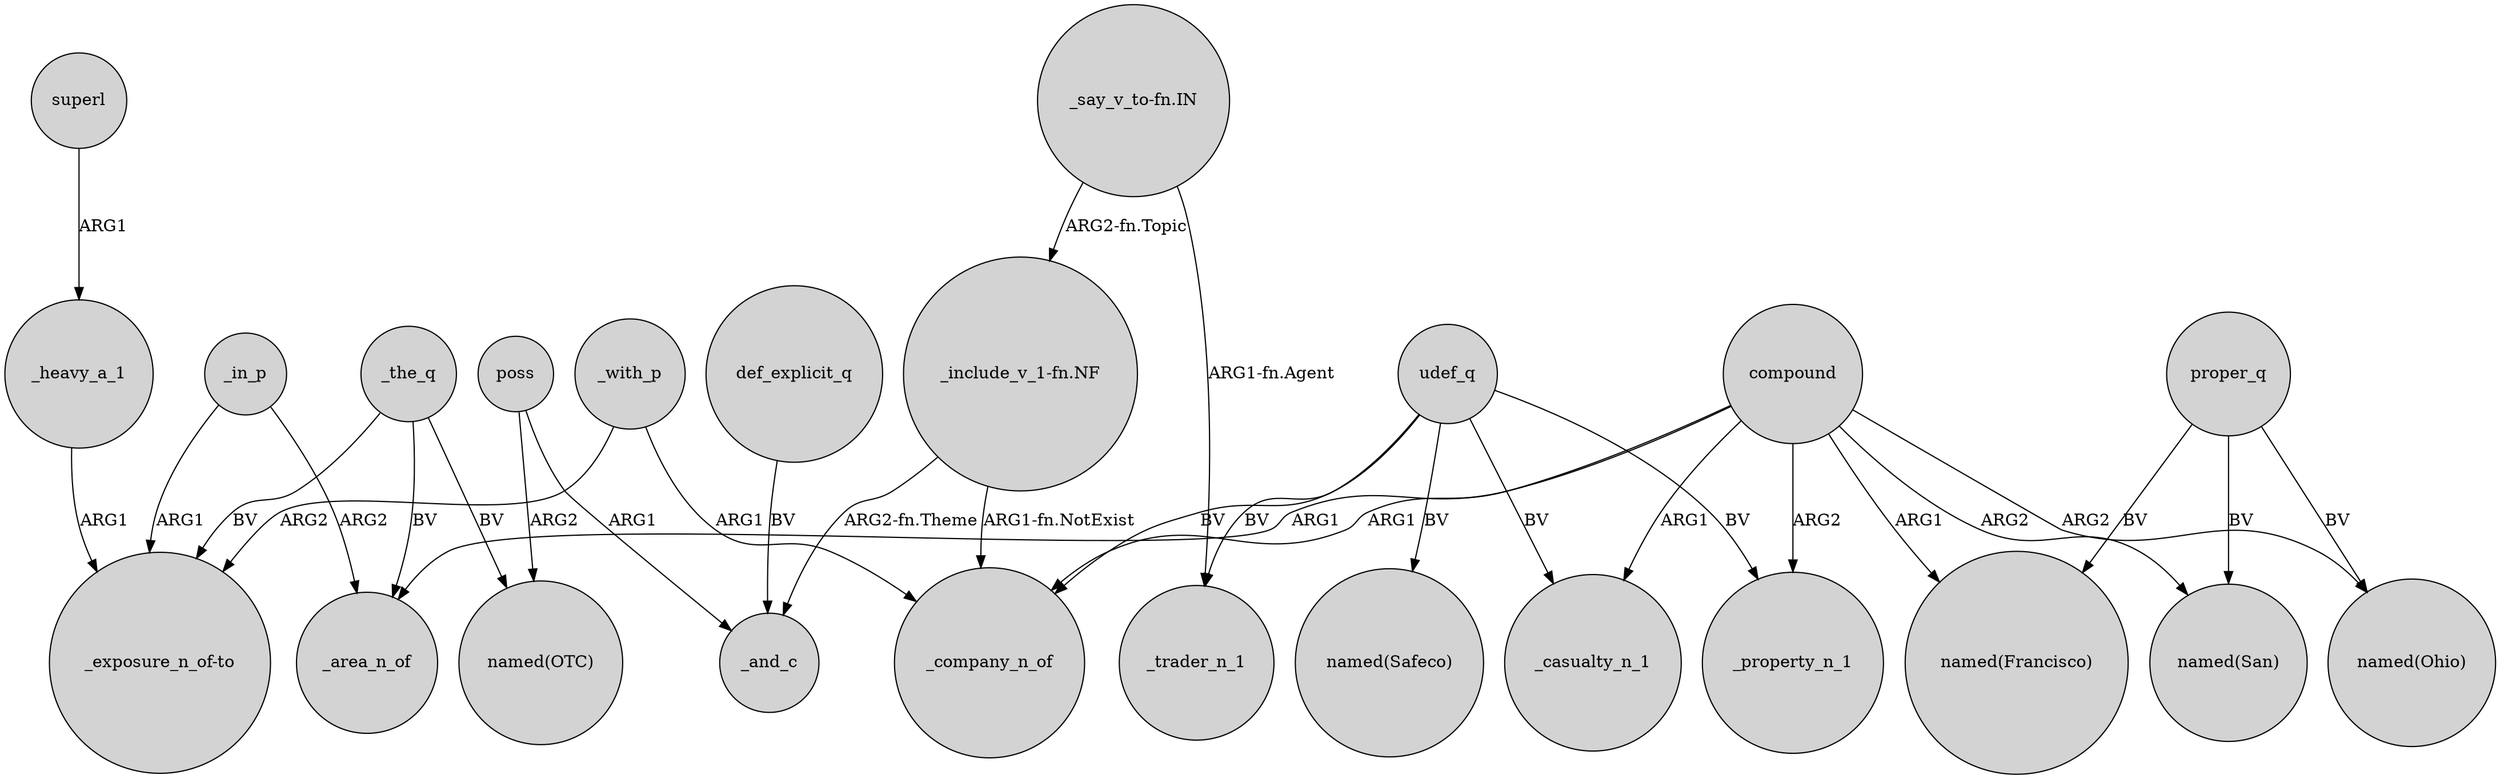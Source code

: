 digraph {
	node [shape=circle style=filled]
	_the_q -> "_exposure_n_of-to" [label=BV]
	"_include_v_1-fn.NF" -> _company_n_of [label="ARG1-fn.NotExist"]
	_the_q -> "named(OTC)" [label=BV]
	proper_q -> "named(Francisco)" [label=BV]
	poss -> _and_c [label=ARG1]
	compound -> "named(San)" [label=ARG2]
	udef_q -> _trader_n_1 [label=BV]
	def_explicit_q -> _and_c [label=BV]
	_with_p -> _company_n_of [label=ARG1]
	udef_q -> _casualty_n_1 [label=BV]
	compound -> _property_n_1 [label=ARG2]
	compound -> _casualty_n_1 [label=ARG1]
	proper_q -> "named(Ohio)" [label=BV]
	compound -> _company_n_of [label=ARG1]
	"_say_v_to-fn.IN" -> "_include_v_1-fn.NF" [label="ARG2-fn.Topic"]
	compound -> "named(Ohio)" [label=ARG2]
	_in_p -> "_exposure_n_of-to" [label=ARG1]
	udef_q -> _property_n_1 [label=BV]
	_heavy_a_1 -> "_exposure_n_of-to" [label=ARG1]
	compound -> "named(Francisco)" [label=ARG1]
	_the_q -> _area_n_of [label=BV]
	"_include_v_1-fn.NF" -> _and_c [label="ARG2-fn.Theme"]
	_with_p -> "_exposure_n_of-to" [label=ARG2]
	_in_p -> _area_n_of [label=ARG2]
	poss -> "named(OTC)" [label=ARG2]
	proper_q -> "named(San)" [label=BV]
	superl -> _heavy_a_1 [label=ARG1]
	udef_q -> _company_n_of [label=BV]
	udef_q -> "named(Safeco)" [label=BV]
	compound -> _area_n_of [label=ARG1]
	"_say_v_to-fn.IN" -> _trader_n_1 [label="ARG1-fn.Agent"]
}
